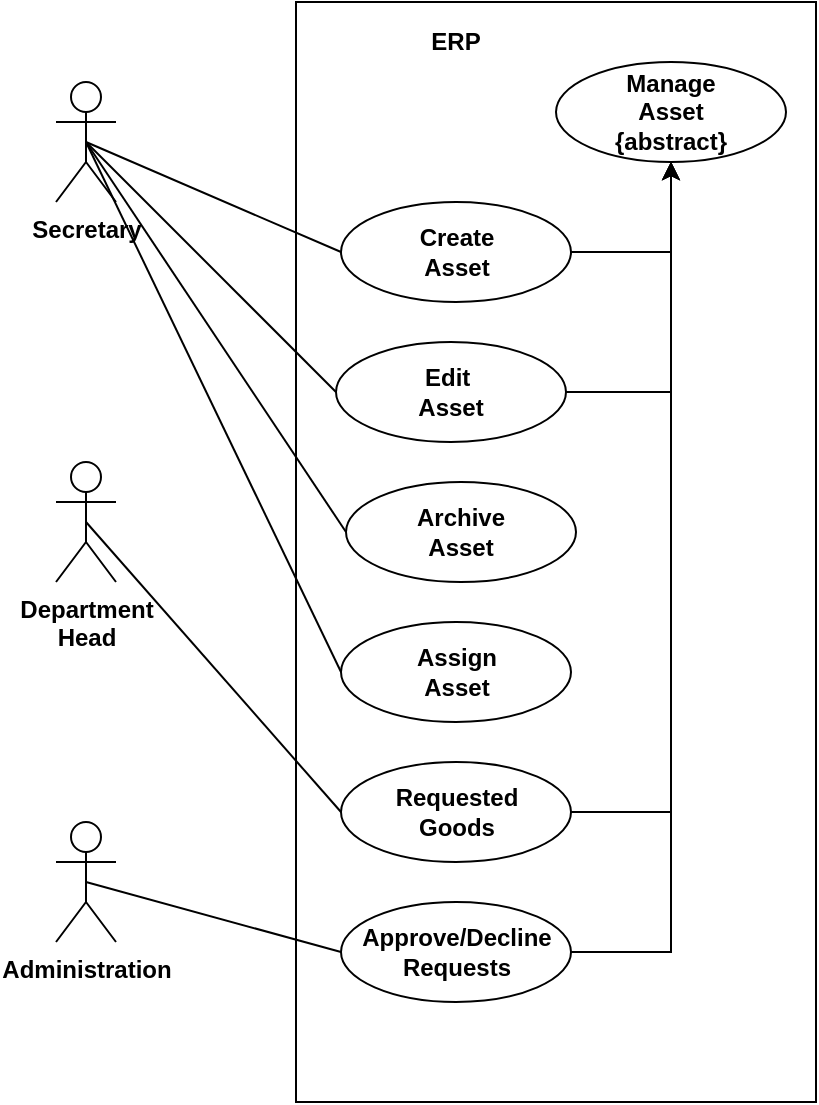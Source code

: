 <mxfile version="18.0.6" type="device"><diagram id="Oa4U6PRO1SWmUvf0tE4F" name="Page-1"><mxGraphModel dx="1422" dy="998" grid="1" gridSize="10" guides="1" tooltips="1" connect="1" arrows="1" fold="1" page="1" pageScale="1" pageWidth="850" pageHeight="1100" math="0" shadow="0"><root><mxCell id="0"/><mxCell id="1" parent="0"/><mxCell id="CSDpZ6ZEkEcXSfCnLmUc-2" value="" style="rounded=0;whiteSpace=wrap;html=1;" parent="1" vertex="1"><mxGeometry x="690" y="120" width="260" height="550" as="geometry"/></mxCell><mxCell id="CSDpZ6ZEkEcXSfCnLmUc-3" value="ERP" style="text;html=1;strokeColor=none;fillColor=none;align=center;verticalAlign=middle;whiteSpace=wrap;rounded=0;fontStyle=1" parent="1" vertex="1"><mxGeometry x="710" y="130" width="120" height="20" as="geometry"/></mxCell><mxCell id="CSDpZ6ZEkEcXSfCnLmUc-4" value="Manage&lt;br&gt;Asset&lt;br&gt;{abstract}" style="ellipse;whiteSpace=wrap;html=1;fontStyle=1;align=center;horizontal=1;labelBackgroundColor=none;labelBorderColor=none;shadow=0;" parent="1" vertex="1"><mxGeometry x="820" y="150" width="115" height="50" as="geometry"/></mxCell><mxCell id="CSDpZ6ZEkEcXSfCnLmUc-5" style="edgeStyle=orthogonalEdgeStyle;rounded=0;orthogonalLoop=1;jettySize=auto;html=1;exitX=1;exitY=0.5;exitDx=0;exitDy=0;entryX=0.5;entryY=1;entryDx=0;entryDy=0;" parent="1" source="CSDpZ6ZEkEcXSfCnLmUc-6" target="CSDpZ6ZEkEcXSfCnLmUc-4" edge="1"><mxGeometry relative="1" as="geometry"/></mxCell><mxCell id="CSDpZ6ZEkEcXSfCnLmUc-6" value="Create&lt;br&gt;Asset" style="ellipse;whiteSpace=wrap;html=1;fontStyle=1;align=center;horizontal=1;labelBackgroundColor=none;labelBorderColor=none;shadow=0;" parent="1" vertex="1"><mxGeometry x="712.5" y="220" width="115" height="50" as="geometry"/></mxCell><mxCell id="CSDpZ6ZEkEcXSfCnLmUc-7" style="edgeStyle=orthogonalEdgeStyle;rounded=0;orthogonalLoop=1;jettySize=auto;html=1;exitX=1;exitY=0.5;exitDx=0;exitDy=0;entryX=0.5;entryY=1;entryDx=0;entryDy=0;" parent="1" source="CSDpZ6ZEkEcXSfCnLmUc-8" target="CSDpZ6ZEkEcXSfCnLmUc-4" edge="1"><mxGeometry relative="1" as="geometry"/></mxCell><mxCell id="CSDpZ6ZEkEcXSfCnLmUc-8" value="Edit&amp;nbsp;&lt;br&gt;Asset" style="ellipse;whiteSpace=wrap;html=1;fontStyle=1;align=center;horizontal=1;labelBackgroundColor=none;labelBorderColor=none;shadow=0;" parent="1" vertex="1"><mxGeometry x="710" y="290" width="115" height="50" as="geometry"/></mxCell><mxCell id="CSDpZ6ZEkEcXSfCnLmUc-9" value="" style="endArrow=none;html=1;entryX=0;entryY=0.5;entryDx=0;entryDy=0;exitX=0.5;exitY=0.5;exitDx=0;exitDy=0;exitPerimeter=0;" parent="1" source="CSDpZ6ZEkEcXSfCnLmUc-12" target="CSDpZ6ZEkEcXSfCnLmUc-6" edge="1"><mxGeometry width="50" height="50" relative="1" as="geometry"><mxPoint x="590" y="320" as="sourcePoint"/><mxPoint x="630" y="530" as="targetPoint"/></mxGeometry></mxCell><mxCell id="CSDpZ6ZEkEcXSfCnLmUc-12" value="Secretary" style="shape=umlActor;verticalLabelPosition=bottom;labelBackgroundColor=#ffffff;verticalAlign=top;html=1;outlineConnect=0;fontStyle=1" parent="1" vertex="1"><mxGeometry x="570" y="160" width="30" height="60" as="geometry"/></mxCell><mxCell id="CSDpZ6ZEkEcXSfCnLmUc-13" style="edgeStyle=none;orthogonalLoop=1;jettySize=auto;html=1;exitX=0.5;exitY=0.5;exitDx=0;exitDy=0;exitPerimeter=0;entryX=0;entryY=0.5;entryDx=0;entryDy=0;endArrow=none;" parent="1" source="CSDpZ6ZEkEcXSfCnLmUc-12" target="CSDpZ6ZEkEcXSfCnLmUc-8" edge="1"><mxGeometry relative="1" as="geometry"><mxPoint x="605" y="370" as="sourcePoint"/><mxPoint x="712.5" y="385" as="targetPoint"/></mxGeometry></mxCell><mxCell id="CSDpZ6ZEkEcXSfCnLmUc-14" style="edgeStyle=none;orthogonalLoop=1;jettySize=auto;html=1;exitX=0.5;exitY=0.5;exitDx=0;exitDy=0;exitPerimeter=0;entryX=0;entryY=0.5;entryDx=0;entryDy=0;endArrow=none;" parent="1" source="CSDpZ6ZEkEcXSfCnLmUc-12" target="CSDpZ6ZEkEcXSfCnLmUc-15" edge="1"><mxGeometry relative="1" as="geometry"><mxPoint x="615" y="540" as="sourcePoint"/><mxPoint x="715" y="455" as="targetPoint"/></mxGeometry></mxCell><mxCell id="CSDpZ6ZEkEcXSfCnLmUc-15" value="Archive&lt;br&gt;Asset" style="ellipse;whiteSpace=wrap;html=1;fontStyle=1;align=center;horizontal=1;labelBackgroundColor=none;labelBorderColor=none;shadow=0;" parent="1" vertex="1"><mxGeometry x="715" y="360" width="115" height="50" as="geometry"/></mxCell><mxCell id="CSDpZ6ZEkEcXSfCnLmUc-16" value="Assign&lt;br&gt;Asset" style="ellipse;whiteSpace=wrap;html=1;fontStyle=1;align=center;horizontal=1;labelBackgroundColor=none;labelBorderColor=none;shadow=0;" parent="1" vertex="1"><mxGeometry x="712.5" y="430" width="115" height="50" as="geometry"/></mxCell><mxCell id="CSDpZ6ZEkEcXSfCnLmUc-17" style="edgeStyle=none;orthogonalLoop=1;jettySize=auto;html=1;exitX=0.5;exitY=0.5;exitDx=0;exitDy=0;exitPerimeter=0;entryX=0;entryY=0.5;entryDx=0;entryDy=0;endArrow=none;" parent="1" source="CSDpZ6ZEkEcXSfCnLmUc-12" target="CSDpZ6ZEkEcXSfCnLmUc-16" edge="1"><mxGeometry relative="1" as="geometry"><mxPoint x="595" y="325" as="sourcePoint"/><mxPoint x="725" y="395" as="targetPoint"/></mxGeometry></mxCell><mxCell id="TAlCSD-nU2B02lFusgGq-2" value="Department&lt;br&gt;Head" style="shape=umlActor;verticalLabelPosition=bottom;labelBackgroundColor=#ffffff;verticalAlign=top;html=1;outlineConnect=0;fontStyle=1" vertex="1" parent="1"><mxGeometry x="570" y="350" width="30" height="60" as="geometry"/></mxCell><mxCell id="TAlCSD-nU2B02lFusgGq-5" style="edgeStyle=orthogonalEdgeStyle;rounded=0;orthogonalLoop=1;jettySize=auto;html=1;exitX=1;exitY=0.5;exitDx=0;exitDy=0;entryX=0.5;entryY=1;entryDx=0;entryDy=0;" edge="1" parent="1" source="TAlCSD-nU2B02lFusgGq-3" target="CSDpZ6ZEkEcXSfCnLmUc-4"><mxGeometry relative="1" as="geometry"/></mxCell><mxCell id="TAlCSD-nU2B02lFusgGq-3" value="Requested&lt;br&gt;Goods" style="ellipse;whiteSpace=wrap;html=1;fontStyle=1;align=center;horizontal=1;labelBackgroundColor=none;labelBorderColor=none;shadow=0;" vertex="1" parent="1"><mxGeometry x="712.5" y="500" width="115" height="50" as="geometry"/></mxCell><mxCell id="TAlCSD-nU2B02lFusgGq-4" style="edgeStyle=none;orthogonalLoop=1;jettySize=auto;html=1;exitX=0.5;exitY=0.5;exitDx=0;exitDy=0;exitPerimeter=0;entryX=0;entryY=0.5;entryDx=0;entryDy=0;endArrow=none;" edge="1" parent="1" source="TAlCSD-nU2B02lFusgGq-2" target="TAlCSD-nU2B02lFusgGq-3"><mxGeometry relative="1" as="geometry"><mxPoint x="595" y="325" as="sourcePoint"/><mxPoint x="722.5" y="465" as="targetPoint"/></mxGeometry></mxCell><mxCell id="TAlCSD-nU2B02lFusgGq-6" value="Administration" style="shape=umlActor;verticalLabelPosition=bottom;labelBackgroundColor=#ffffff;verticalAlign=top;html=1;outlineConnect=0;fontStyle=1" vertex="1" parent="1"><mxGeometry x="570" y="530" width="30" height="60" as="geometry"/></mxCell><mxCell id="TAlCSD-nU2B02lFusgGq-9" style="edgeStyle=orthogonalEdgeStyle;rounded=0;orthogonalLoop=1;jettySize=auto;html=1;exitX=1;exitY=0.5;exitDx=0;exitDy=0;entryX=0.5;entryY=1;entryDx=0;entryDy=0;" edge="1" parent="1" source="TAlCSD-nU2B02lFusgGq-7" target="CSDpZ6ZEkEcXSfCnLmUc-4"><mxGeometry relative="1" as="geometry"/></mxCell><mxCell id="TAlCSD-nU2B02lFusgGq-7" value="Approve/Decline&lt;br&gt;Requests" style="ellipse;whiteSpace=wrap;html=1;fontStyle=1;align=center;horizontal=1;labelBackgroundColor=none;labelBorderColor=none;shadow=0;" vertex="1" parent="1"><mxGeometry x="712.5" y="570" width="115" height="50" as="geometry"/></mxCell><mxCell id="TAlCSD-nU2B02lFusgGq-8" style="edgeStyle=none;orthogonalLoop=1;jettySize=auto;html=1;exitX=0.5;exitY=0.5;exitDx=0;exitDy=0;exitPerimeter=0;entryX=0;entryY=0.5;entryDx=0;entryDy=0;endArrow=none;" edge="1" parent="1" source="TAlCSD-nU2B02lFusgGq-6" target="TAlCSD-nU2B02lFusgGq-7"><mxGeometry relative="1" as="geometry"><mxPoint x="595" y="390" as="sourcePoint"/><mxPoint x="722.5" y="535" as="targetPoint"/></mxGeometry></mxCell></root></mxGraphModel></diagram></mxfile>